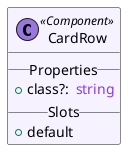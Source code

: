 @startuml
set separator ::
skinparam groupInheritance 5
skinparam defaultFontName Cantarell
skinparam packageStyle Rectangle
skinparam class {
  BackgroundColor<<Component>> #f6f2ff
  BackgroundColor<<ErrorPage>> #edd1e1
  BackgroundColor<<Layout>> #f8ffe5
  BackgroundColor<<Page>> #fff0e5
}
class "CardRow" as src/lib/components/card/CardRow.svelte << (C, #9977DD) Component >> {
  __ Properties __
  +class?: <color:#DF8E1D><i> </i></color><color:#8839EF>string</color>
  __ Slots __
  +default
}
@enduml